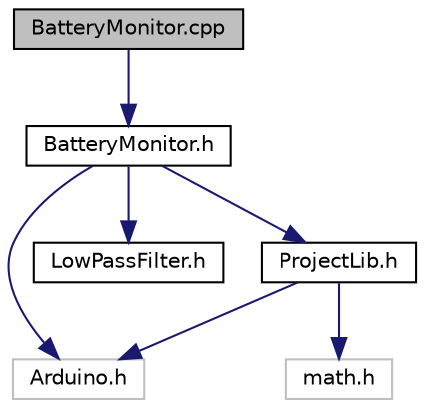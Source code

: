 digraph "BatteryMonitor.cpp"
{
 // LATEX_PDF_SIZE
  edge [fontname="Helvetica",fontsize="10",labelfontname="Helvetica",labelfontsize="10"];
  node [fontname="Helvetica",fontsize="10",shape=record];
  Node1 [label="BatteryMonitor.cpp",height=0.2,width=0.4,color="black", fillcolor="grey75", style="filled", fontcolor="black",tooltip=" "];
  Node1 -> Node2 [color="midnightblue",fontsize="10",style="solid",fontname="Helvetica"];
  Node2 [label="BatteryMonitor.h",height=0.2,width=0.4,color="black", fillcolor="white", style="filled",URL="$_battery_monitor_8h.html",tooltip=" "];
  Node2 -> Node3 [color="midnightblue",fontsize="10",style="solid",fontname="Helvetica"];
  Node3 [label="Arduino.h",height=0.2,width=0.4,color="grey75", fillcolor="white", style="filled",tooltip=" "];
  Node2 -> Node4 [color="midnightblue",fontsize="10",style="solid",fontname="Helvetica"];
  Node4 [label="LowPassFilter.h",height=0.2,width=0.4,color="black", fillcolor="white", style="filled",URL="$_low_pass_filter_8h.html",tooltip=" "];
  Node2 -> Node5 [color="midnightblue",fontsize="10",style="solid",fontname="Helvetica"];
  Node5 [label="ProjectLib.h",height=0.2,width=0.4,color="black", fillcolor="white", style="filled",URL="$_project_lib_8h.html",tooltip=" "];
  Node5 -> Node3 [color="midnightblue",fontsize="10",style="solid",fontname="Helvetica"];
  Node5 -> Node6 [color="midnightblue",fontsize="10",style="solid",fontname="Helvetica"];
  Node6 [label="math.h",height=0.2,width=0.4,color="grey75", fillcolor="white", style="filled",tooltip=" "];
}
